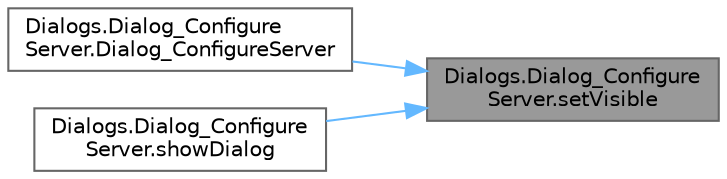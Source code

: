 digraph "Dialogs.Dialog_ConfigureServer.setVisible"
{
 // LATEX_PDF_SIZE
  bgcolor="transparent";
  edge [fontname=Helvetica,fontsize=10,labelfontname=Helvetica,labelfontsize=10];
  node [fontname=Helvetica,fontsize=10,shape=box,height=0.2,width=0.4];
  rankdir="RL";
  Node1 [id="Node000001",label="Dialogs.Dialog_Configure\lServer.setVisible",height=0.2,width=0.4,color="gray40", fillcolor="grey60", style="filled", fontcolor="black",tooltip=" "];
  Node1 -> Node2 [id="edge1_Node000001_Node000002",dir="back",color="steelblue1",style="solid",tooltip=" "];
  Node2 [id="Node000002",label="Dialogs.Dialog_Configure\lServer.Dialog_ConfigureServer",height=0.2,width=0.4,color="grey40", fillcolor="white", style="filled",URL="$class_dialogs_1_1_dialog___configure_server.html#a1138e0363b0367988d0ead6769876474",tooltip=" "];
  Node1 -> Node3 [id="edge2_Node000001_Node000003",dir="back",color="steelblue1",style="solid",tooltip=" "];
  Node3 [id="Node000003",label="Dialogs.Dialog_Configure\lServer.showDialog",height=0.2,width=0.4,color="grey40", fillcolor="white", style="filled",URL="$class_dialogs_1_1_dialog___configure_server.html#ad363df277d2ff9e42ed97bf905dae2ed",tooltip=" "];
}
